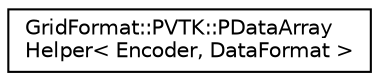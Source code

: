digraph "Graphical Class Hierarchy"
{
 // LATEX_PDF_SIZE
  edge [fontname="Helvetica",fontsize="10",labelfontname="Helvetica",labelfontsize="10"];
  node [fontname="Helvetica",fontsize="10",shape=record];
  rankdir="LR";
  Node0 [label="GridFormat::PVTK::PDataArray\lHelper\< Encoder, DataFormat \>",height=0.2,width=0.4,color="black", fillcolor="white", style="filled",URL="$classGridFormat_1_1PVTK_1_1PDataArrayHelper.html",tooltip="Helper to add a PDataArray child to an xml element."];
}
